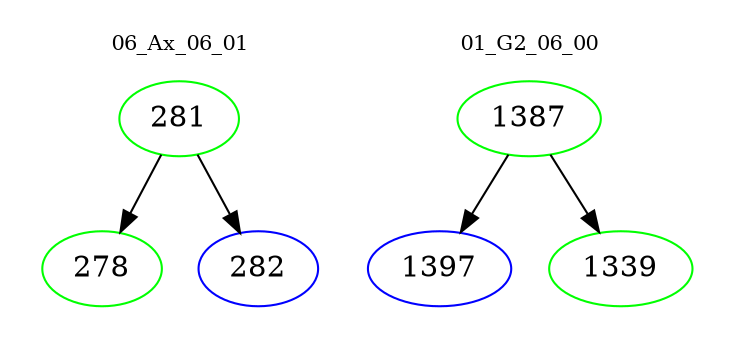 digraph{
subgraph cluster_0 {
color = white
label = "06_Ax_06_01";
fontsize=10;
T0_281 [label="281", color="green"]
T0_281 -> T0_278 [color="black"]
T0_278 [label="278", color="green"]
T0_281 -> T0_282 [color="black"]
T0_282 [label="282", color="blue"]
}
subgraph cluster_1 {
color = white
label = "01_G2_06_00";
fontsize=10;
T1_1387 [label="1387", color="green"]
T1_1387 -> T1_1397 [color="black"]
T1_1397 [label="1397", color="blue"]
T1_1387 -> T1_1339 [color="black"]
T1_1339 [label="1339", color="green"]
}
}
